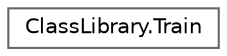 digraph "Graphical Class Hierarchy"
{
 // INTERACTIVE_SVG=YES
 // LATEX_PDF_SIZE
  bgcolor="transparent";
  edge [fontname=Helvetica,fontsize=10,labelfontname=Helvetica,labelfontsize=10];
  node [fontname=Helvetica,fontsize=10,shape=box,height=0.2,width=0.4];
  rankdir="LR";
  Node0 [id="Node000000",label="ClassLibrary.Train",height=0.2,width=0.4,color="grey40", fillcolor="white", style="filled",URL="$classClassLibrary_1_1Train.html",tooltip="Esta clase representa un tren muy básico."];
}
